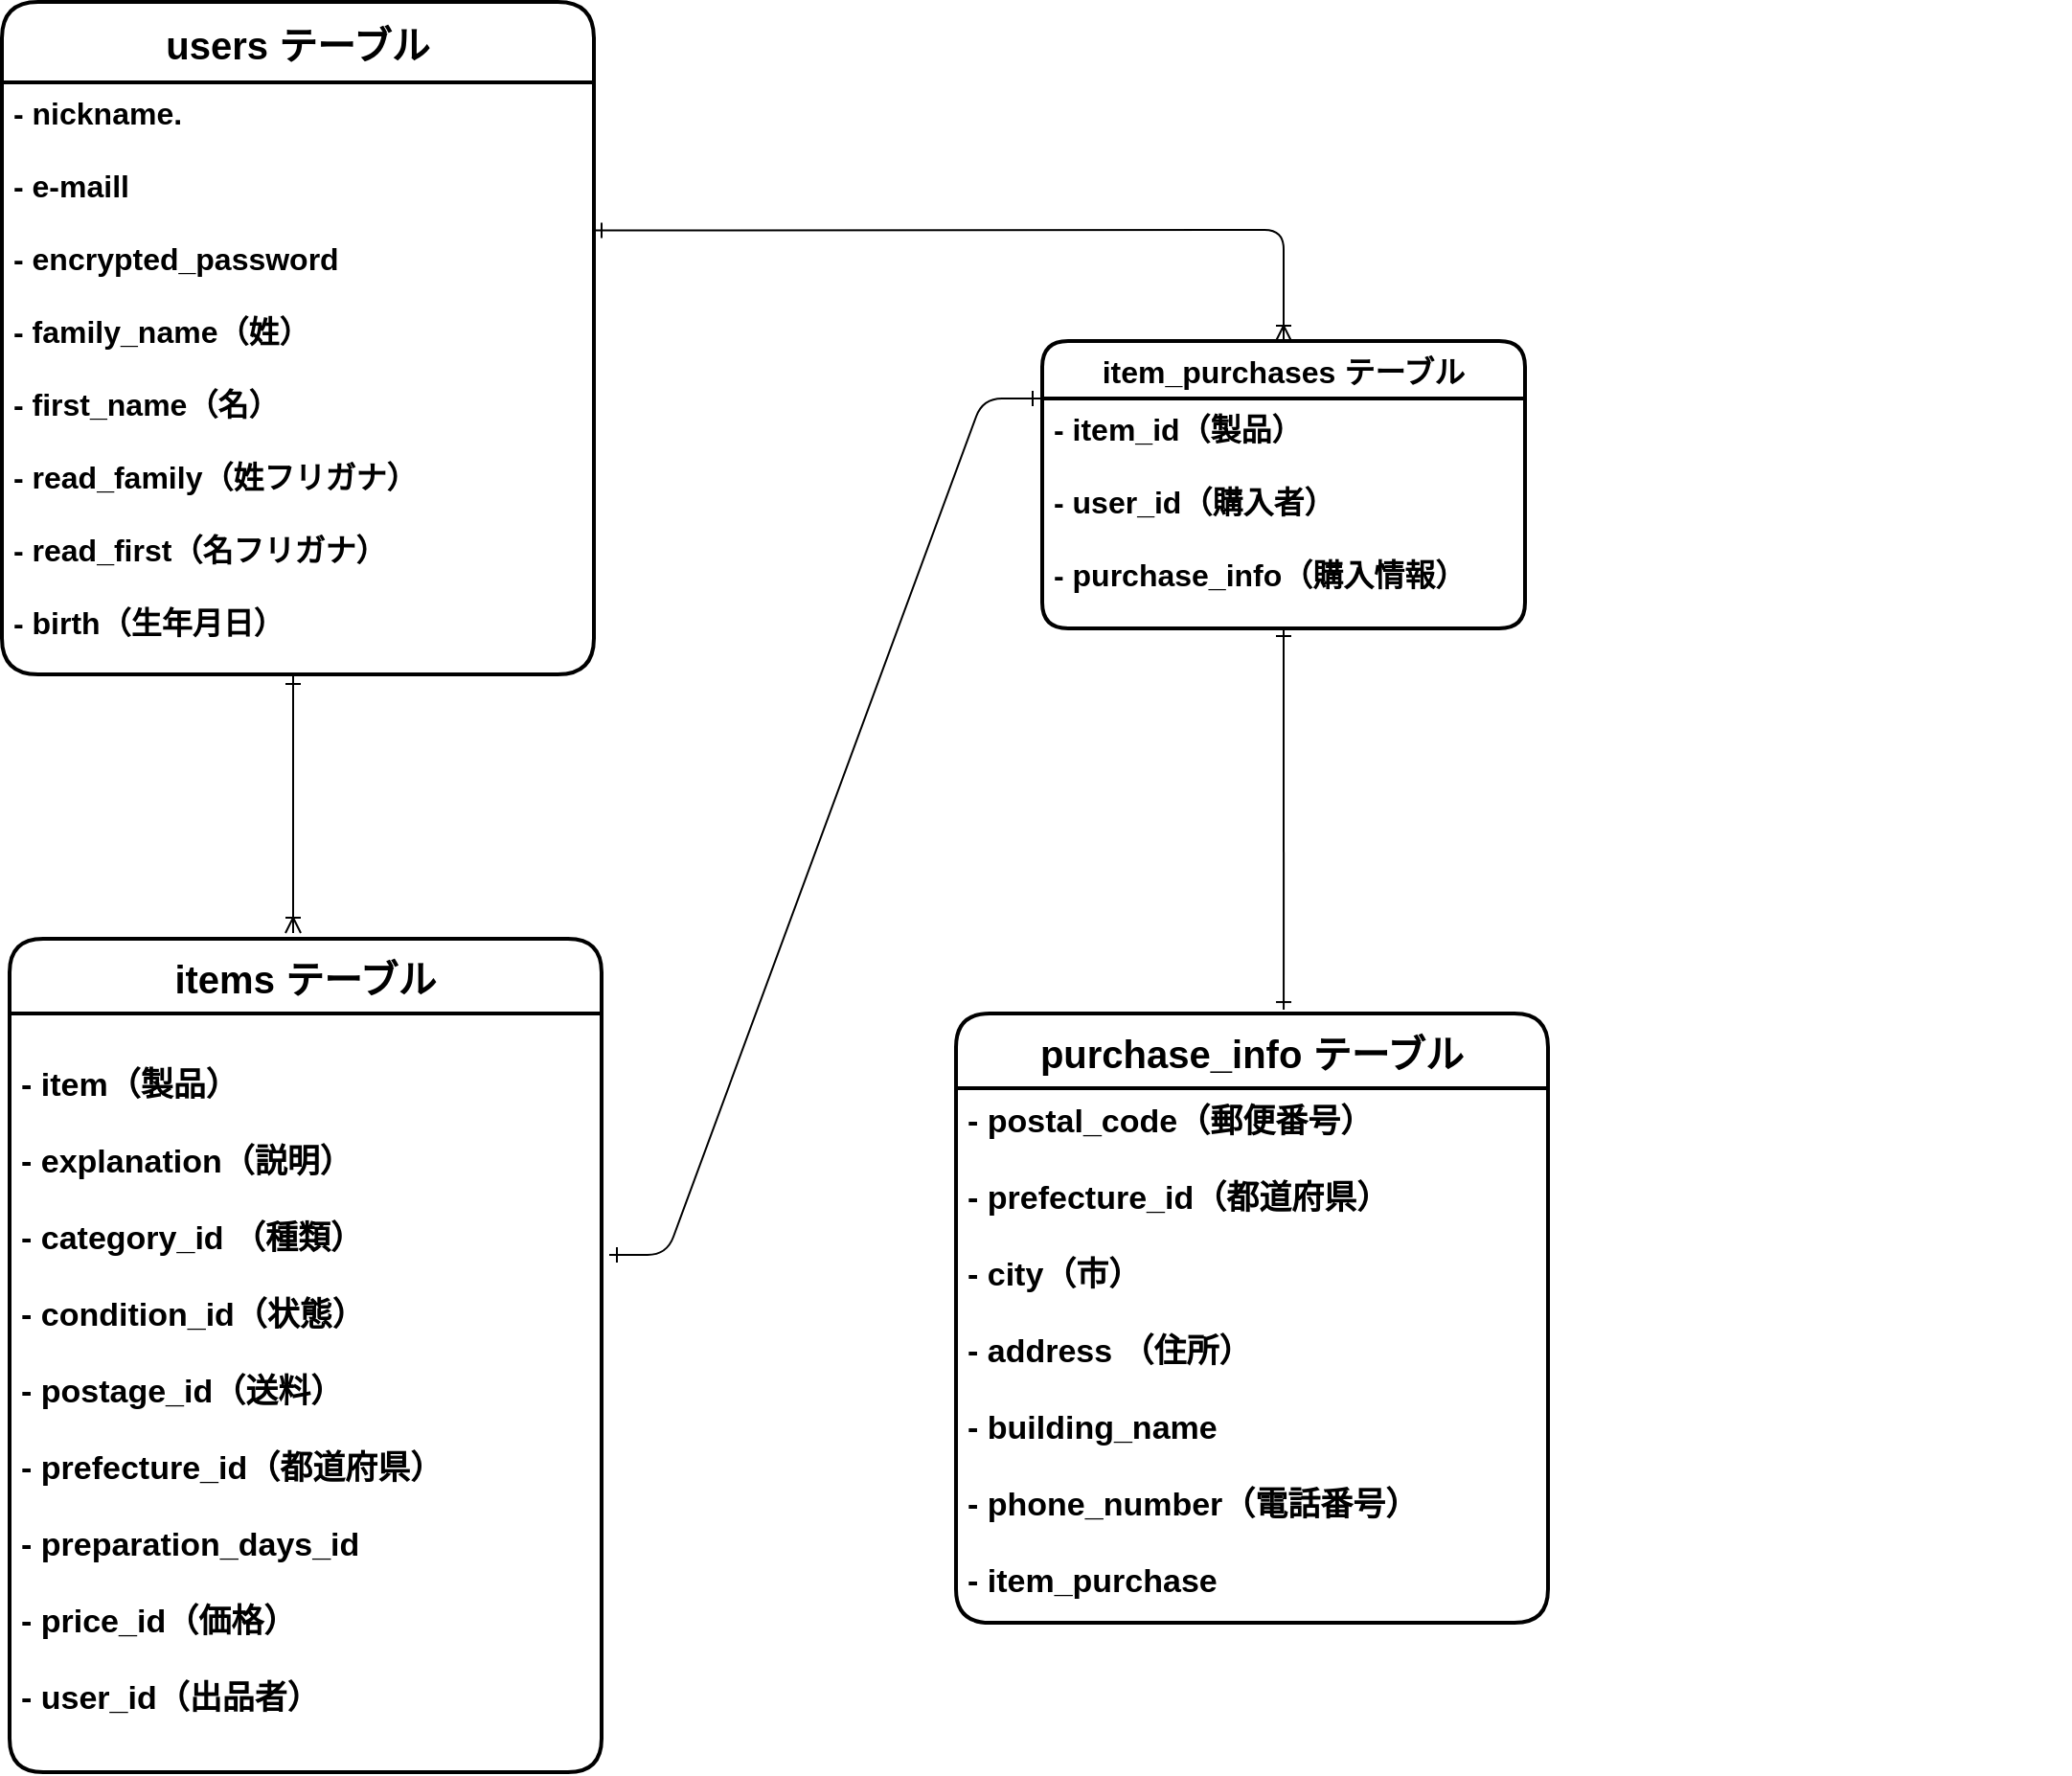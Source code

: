 <mxfile>
    <diagram id="FM4nxyUvc8i_DUWH0g2F" name="ページ1">
        <mxGraphModel dx="1370" dy="854" grid="1" gridSize="3" guides="1" tooltips="1" connect="1" arrows="1" fold="1" page="1" pageScale="1" pageWidth="827" pageHeight="1169" math="0" shadow="0">
            <root>
                <mxCell id="0"/>
                <mxCell id="1" parent="0"/>
                <mxCell id="108" value="users テーブル" style="swimlane;childLayout=stackLayout;horizontal=1;startSize=42;horizontalStack=0;rounded=1;fontSize=20;fontStyle=1;strokeWidth=2;resizeParent=0;resizeLast=1;shadow=0;dashed=0;align=center;" parent="1" vertex="1">
                    <mxGeometry x="3" y="3" width="309" height="351" as="geometry"/>
                </mxCell>
                <mxCell id="110" value="" style="line;strokeWidth=1;rotatable=0;dashed=0;labelPosition=right;align=left;verticalAlign=middle;spacingTop=0;spacingLeft=6;points=[];portConstraint=eastwest;" parent="108" vertex="1">
                    <mxGeometry y="42" width="309" as="geometry"/>
                </mxCell>
                <mxCell id="109" value="- nickname.                                      &#10;&#10;- e-maill                                              &#10;&#10;- encrypted_password                                      &#10;&#10;- family_name（姓）                                 &#10;&#10;- first_name（名）                                     &#10;&#10;- read_family（姓フリガナ）                       &#10;&#10;- read_first（名フリガナ）                           &#10;&#10;- birth（生年月日）                                       &#10;&#10;&#10;                  &#10;&#10;" style="align=left;strokeColor=none;fillColor=none;spacingLeft=4;fontSize=16;verticalAlign=top;resizable=0;rotatable=0;part=1;fontStyle=1" parent="108" vertex="1">
                    <mxGeometry y="42" width="309" height="309" as="geometry"/>
                </mxCell>
                <mxCell id="118" value="items テーブル" style="swimlane;childLayout=stackLayout;horizontal=1;startSize=39;horizontalStack=0;rounded=1;fontSize=20;fontStyle=1;strokeWidth=2;resizeParent=0;resizeLast=1;shadow=0;dashed=0;align=center;" parent="1" vertex="1">
                    <mxGeometry x="7" y="492" width="309" height="435" as="geometry"/>
                </mxCell>
                <mxCell id="121" value="" style="line;strokeWidth=1;rotatable=0;dashed=0;labelPosition=right;align=left;verticalAlign=middle;spacingTop=0;spacingLeft=6;points=[];portConstraint=eastwest;" parent="118" vertex="1">
                    <mxGeometry y="39" width="309" as="geometry"/>
                </mxCell>
                <mxCell id="122" value="                                                                             &#10;- item（製品）&#10;&#10;- explanation（説明）                                                                   &#10;&#10;- category_id （種類）                                                                         &#10;&#10;- condition_id（状態）  &#10;&#10;- postage_id（送料）                                                              &#10;&#10;- prefecture_id（都道府県）                                                               &#10;&#10;- preparation_days_id                                                               &#10;&#10;- price_id（価格）                                        &#10;&#10;- user_id（出品者）                                      &#10;                                                     &#10;                                          &#10;                                                          &#10;                                    &#10;                                                          &#10;                                     &#10;                                                        &#10;                  &#10;&#10;" style="align=left;strokeColor=none;fillColor=none;spacingLeft=4;fontSize=17;verticalAlign=top;resizable=0;rotatable=0;part=1;fontStyle=1" parent="118" vertex="1">
                    <mxGeometry y="39" width="309" height="396" as="geometry"/>
                </mxCell>
                <mxCell id="135" value="item_purchases テーブル" style="swimlane;childLayout=stackLayout;horizontal=1;startSize=30;horizontalStack=0;rounded=1;fontSize=16;fontStyle=1;strokeWidth=2;resizeParent=0;resizeLast=1;shadow=0;dashed=0;align=center;swimlaneFillColor=none;strokeColor=default;" parent="1" vertex="1">
                    <mxGeometry x="546" y="180" width="252" height="150" as="geometry"/>
                </mxCell>
                <mxCell id="136" value="- item_id（製品）&#10;&#10;- user_id（購入者）&#10;&#10;- purchase_info（購入情報）" style="align=left;strokeColor=none;fillColor=none;spacingLeft=4;fontSize=16;verticalAlign=top;resizable=0;rotatable=0;part=1;fontStyle=1" parent="135" vertex="1">
                    <mxGeometry y="30" width="252" height="120" as="geometry"/>
                </mxCell>
                <mxCell id="138" style="edgeStyle=none;html=1;fontSize=16;startArrow=ERone;startFill=0;endArrow=ERoneToMany;endFill=0;" parent="1" edge="1">
                    <mxGeometry relative="1" as="geometry">
                        <mxPoint x="155" y="355" as="sourcePoint"/>
                        <mxPoint x="155" y="489" as="targetPoint"/>
                    </mxGeometry>
                </mxCell>
                <mxCell id="153" value="" style="edgeStyle=entityRelationEdgeStyle;fontSize=12;html=1;endArrow=ERone;endFill=1;entryX=0;entryY=0;entryDx=0;entryDy=0;startArrow=ERone;startFill=0;" parent="1" edge="1">
                    <mxGeometry width="100" height="100" relative="1" as="geometry">
                        <mxPoint x="320" y="657" as="sourcePoint"/>
                        <mxPoint x="545" y="210" as="targetPoint"/>
                    </mxGeometry>
                </mxCell>
                <mxCell id="154" value="purchase_info テーブル" style="swimlane;childLayout=stackLayout;horizontal=1;startSize=39;horizontalStack=0;rounded=1;fontSize=20;fontStyle=1;strokeWidth=2;resizeParent=0;resizeLast=1;shadow=0;dashed=0;align=center;" parent="1" vertex="1">
                    <mxGeometry x="501" y="531" width="309" height="318" as="geometry"/>
                </mxCell>
                <mxCell id="155" value="" style="line;strokeWidth=1;rotatable=0;dashed=0;labelPosition=right;align=left;verticalAlign=middle;spacingTop=0;spacingLeft=6;points=[];portConstraint=eastwest;" parent="154" vertex="1">
                    <mxGeometry y="39" width="309" as="geometry"/>
                </mxCell>
                <mxCell id="156" value="- postal_code（郵便番号）                                                                             &#10;&#10;- prefecture_id（都道府県）&#10;                                                                             &#10;- city（市）                                                                   &#10;&#10;- address （住所）                                                                         &#10;&#10;- building_name                                                                              &#10;&#10;- phone_number（電話番号）                                                              &#10;&#10;- item_purchase                                                               &#10;&#10;                                                              &#10;&#10;                                       &#10;&#10;                                     &#10;                                                     &#10;                                          &#10;                                                          &#10;                                    &#10;                                                          &#10;                                     &#10;                                                        &#10;                  &#10;&#10;" style="align=left;strokeColor=none;fillColor=none;spacingLeft=4;fontSize=17;verticalAlign=top;resizable=0;rotatable=0;part=1;fontStyle=1" parent="154" vertex="1">
                    <mxGeometry y="39" width="309" height="279" as="geometry"/>
                </mxCell>
                <mxCell id="158" style="edgeStyle=none;html=1;entryX=0.492;entryY=-0.025;entryDx=0;entryDy=0;entryPerimeter=0;fontSize=16;startArrow=ERone;startFill=0;endArrow=ERone;endFill=0;exitX=0.5;exitY=1;exitDx=0;exitDy=0;" parent="1" edge="1" source="136">
                    <mxGeometry relative="1" as="geometry">
                        <mxPoint x="675" y="342" as="sourcePoint"/>
                        <mxPoint x="672.028" y="529.05" as="targetPoint"/>
                    </mxGeometry>
                </mxCell>
                <mxCell id="160" style="edgeStyle=none;html=1;exitX=1;exitY=0.25;exitDx=0;exitDy=0;entryX=0.5;entryY=0;entryDx=0;entryDy=0;startArrow=ERone;startFill=0;endArrow=ERoneToMany;endFill=0;" edge="1" parent="1" source="109" target="135">
                    <mxGeometry relative="1" as="geometry">
                        <mxPoint x="675" y="122" as="targetPoint"/>
                        <Array as="points">
                            <mxPoint x="672" y="122"/>
                        </Array>
                    </mxGeometry>
                </mxCell>
            </root>
        </mxGraphModel>
    </diagram>
</mxfile>